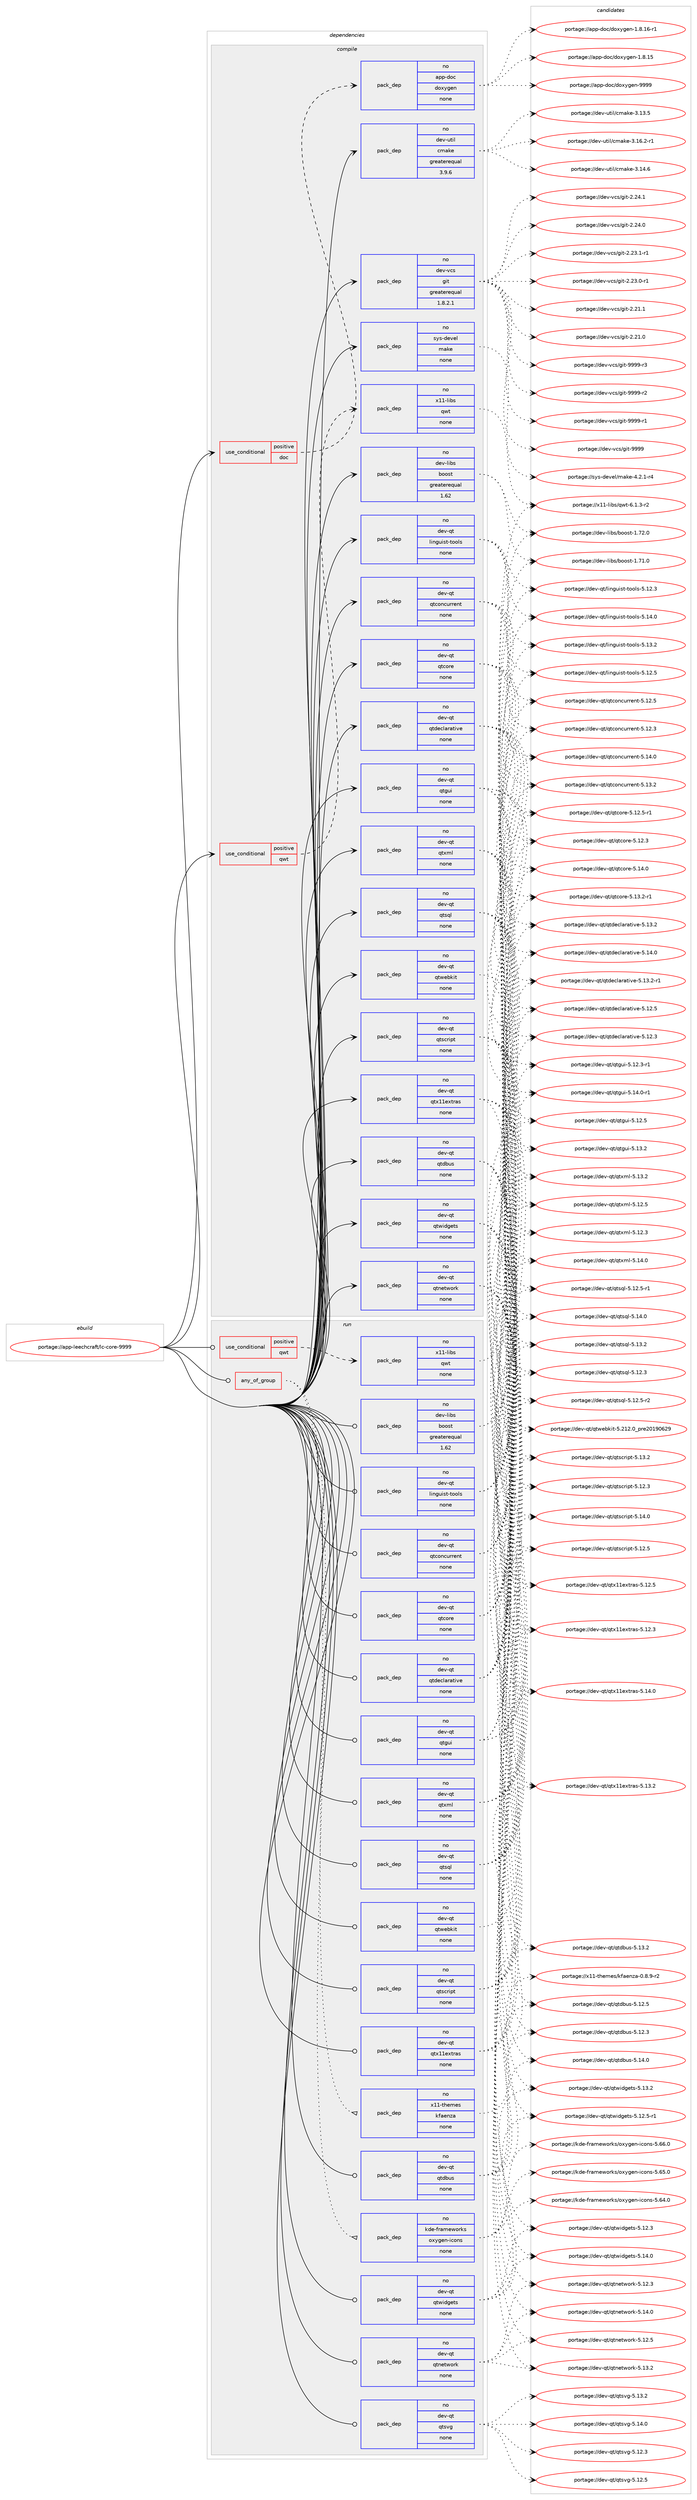 digraph prolog {

# *************
# Graph options
# *************

newrank=true;
concentrate=true;
compound=true;
graph [rankdir=LR,fontname=Helvetica,fontsize=10,ranksep=1.5];#, ranksep=2.5, nodesep=0.2];
edge  [arrowhead=vee];
node  [fontname=Helvetica,fontsize=10];

# **********
# The ebuild
# **********

subgraph cluster_leftcol {
color=gray;
label=<<i>ebuild</i>>;
id [label="portage://app-leechcraft/lc-core-9999", color=red, width=4, href="../app-leechcraft/lc-core-9999.svg"];
}

# ****************
# The dependencies
# ****************

subgraph cluster_midcol {
color=gray;
label=<<i>dependencies</i>>;
subgraph cluster_compile {
fillcolor="#eeeeee";
style=filled;
label=<<i>compile</i>>;
subgraph cond144328 {
dependency615889 [label=<<TABLE BORDER="0" CELLBORDER="1" CELLSPACING="0" CELLPADDING="4"><TR><TD ROWSPAN="3" CELLPADDING="10">use_conditional</TD></TR><TR><TD>positive</TD></TR><TR><TD>doc</TD></TR></TABLE>>, shape=none, color=red];
subgraph pack463329 {
dependency615890 [label=<<TABLE BORDER="0" CELLBORDER="1" CELLSPACING="0" CELLPADDING="4" WIDTH="220"><TR><TD ROWSPAN="6" CELLPADDING="30">pack_dep</TD></TR><TR><TD WIDTH="110">no</TD></TR><TR><TD>app-doc</TD></TR><TR><TD>doxygen</TD></TR><TR><TD>none</TD></TR><TR><TD></TD></TR></TABLE>>, shape=none, color=blue];
}
dependency615889:e -> dependency615890:w [weight=20,style="dashed",arrowhead="vee"];
}
id:e -> dependency615889:w [weight=20,style="solid",arrowhead="vee"];
subgraph cond144329 {
dependency615891 [label=<<TABLE BORDER="0" CELLBORDER="1" CELLSPACING="0" CELLPADDING="4"><TR><TD ROWSPAN="3" CELLPADDING="10">use_conditional</TD></TR><TR><TD>positive</TD></TR><TR><TD>qwt</TD></TR></TABLE>>, shape=none, color=red];
subgraph pack463330 {
dependency615892 [label=<<TABLE BORDER="0" CELLBORDER="1" CELLSPACING="0" CELLPADDING="4" WIDTH="220"><TR><TD ROWSPAN="6" CELLPADDING="30">pack_dep</TD></TR><TR><TD WIDTH="110">no</TD></TR><TR><TD>x11-libs</TD></TR><TR><TD>qwt</TD></TR><TR><TD>none</TD></TR><TR><TD></TD></TR></TABLE>>, shape=none, color=blue];
}
dependency615891:e -> dependency615892:w [weight=20,style="dashed",arrowhead="vee"];
}
id:e -> dependency615891:w [weight=20,style="solid",arrowhead="vee"];
subgraph pack463331 {
dependency615893 [label=<<TABLE BORDER="0" CELLBORDER="1" CELLSPACING="0" CELLPADDING="4" WIDTH="220"><TR><TD ROWSPAN="6" CELLPADDING="30">pack_dep</TD></TR><TR><TD WIDTH="110">no</TD></TR><TR><TD>dev-libs</TD></TR><TR><TD>boost</TD></TR><TR><TD>greaterequal</TD></TR><TR><TD>1.62</TD></TR></TABLE>>, shape=none, color=blue];
}
id:e -> dependency615893:w [weight=20,style="solid",arrowhead="vee"];
subgraph pack463332 {
dependency615894 [label=<<TABLE BORDER="0" CELLBORDER="1" CELLSPACING="0" CELLPADDING="4" WIDTH="220"><TR><TD ROWSPAN="6" CELLPADDING="30">pack_dep</TD></TR><TR><TD WIDTH="110">no</TD></TR><TR><TD>dev-qt</TD></TR><TR><TD>linguist-tools</TD></TR><TR><TD>none</TD></TR><TR><TD></TD></TR></TABLE>>, shape=none, color=blue];
}
id:e -> dependency615894:w [weight=20,style="solid",arrowhead="vee"];
subgraph pack463333 {
dependency615895 [label=<<TABLE BORDER="0" CELLBORDER="1" CELLSPACING="0" CELLPADDING="4" WIDTH="220"><TR><TD ROWSPAN="6" CELLPADDING="30">pack_dep</TD></TR><TR><TD WIDTH="110">no</TD></TR><TR><TD>dev-qt</TD></TR><TR><TD>qtconcurrent</TD></TR><TR><TD>none</TD></TR><TR><TD></TD></TR></TABLE>>, shape=none, color=blue];
}
id:e -> dependency615895:w [weight=20,style="solid",arrowhead="vee"];
subgraph pack463334 {
dependency615896 [label=<<TABLE BORDER="0" CELLBORDER="1" CELLSPACING="0" CELLPADDING="4" WIDTH="220"><TR><TD ROWSPAN="6" CELLPADDING="30">pack_dep</TD></TR><TR><TD WIDTH="110">no</TD></TR><TR><TD>dev-qt</TD></TR><TR><TD>qtcore</TD></TR><TR><TD>none</TD></TR><TR><TD></TD></TR></TABLE>>, shape=none, color=blue];
}
id:e -> dependency615896:w [weight=20,style="solid",arrowhead="vee"];
subgraph pack463335 {
dependency615897 [label=<<TABLE BORDER="0" CELLBORDER="1" CELLSPACING="0" CELLPADDING="4" WIDTH="220"><TR><TD ROWSPAN="6" CELLPADDING="30">pack_dep</TD></TR><TR><TD WIDTH="110">no</TD></TR><TR><TD>dev-qt</TD></TR><TR><TD>qtdbus</TD></TR><TR><TD>none</TD></TR><TR><TD></TD></TR></TABLE>>, shape=none, color=blue];
}
id:e -> dependency615897:w [weight=20,style="solid",arrowhead="vee"];
subgraph pack463336 {
dependency615898 [label=<<TABLE BORDER="0" CELLBORDER="1" CELLSPACING="0" CELLPADDING="4" WIDTH="220"><TR><TD ROWSPAN="6" CELLPADDING="30">pack_dep</TD></TR><TR><TD WIDTH="110">no</TD></TR><TR><TD>dev-qt</TD></TR><TR><TD>qtdeclarative</TD></TR><TR><TD>none</TD></TR><TR><TD></TD></TR></TABLE>>, shape=none, color=blue];
}
id:e -> dependency615898:w [weight=20,style="solid",arrowhead="vee"];
subgraph pack463337 {
dependency615899 [label=<<TABLE BORDER="0" CELLBORDER="1" CELLSPACING="0" CELLPADDING="4" WIDTH="220"><TR><TD ROWSPAN="6" CELLPADDING="30">pack_dep</TD></TR><TR><TD WIDTH="110">no</TD></TR><TR><TD>dev-qt</TD></TR><TR><TD>qtgui</TD></TR><TR><TD>none</TD></TR><TR><TD></TD></TR></TABLE>>, shape=none, color=blue];
}
id:e -> dependency615899:w [weight=20,style="solid",arrowhead="vee"];
subgraph pack463338 {
dependency615900 [label=<<TABLE BORDER="0" CELLBORDER="1" CELLSPACING="0" CELLPADDING="4" WIDTH="220"><TR><TD ROWSPAN="6" CELLPADDING="30">pack_dep</TD></TR><TR><TD WIDTH="110">no</TD></TR><TR><TD>dev-qt</TD></TR><TR><TD>qtnetwork</TD></TR><TR><TD>none</TD></TR><TR><TD></TD></TR></TABLE>>, shape=none, color=blue];
}
id:e -> dependency615900:w [weight=20,style="solid",arrowhead="vee"];
subgraph pack463339 {
dependency615901 [label=<<TABLE BORDER="0" CELLBORDER="1" CELLSPACING="0" CELLPADDING="4" WIDTH="220"><TR><TD ROWSPAN="6" CELLPADDING="30">pack_dep</TD></TR><TR><TD WIDTH="110">no</TD></TR><TR><TD>dev-qt</TD></TR><TR><TD>qtscript</TD></TR><TR><TD>none</TD></TR><TR><TD></TD></TR></TABLE>>, shape=none, color=blue];
}
id:e -> dependency615901:w [weight=20,style="solid",arrowhead="vee"];
subgraph pack463340 {
dependency615902 [label=<<TABLE BORDER="0" CELLBORDER="1" CELLSPACING="0" CELLPADDING="4" WIDTH="220"><TR><TD ROWSPAN="6" CELLPADDING="30">pack_dep</TD></TR><TR><TD WIDTH="110">no</TD></TR><TR><TD>dev-qt</TD></TR><TR><TD>qtsql</TD></TR><TR><TD>none</TD></TR><TR><TD></TD></TR></TABLE>>, shape=none, color=blue];
}
id:e -> dependency615902:w [weight=20,style="solid",arrowhead="vee"];
subgraph pack463341 {
dependency615903 [label=<<TABLE BORDER="0" CELLBORDER="1" CELLSPACING="0" CELLPADDING="4" WIDTH="220"><TR><TD ROWSPAN="6" CELLPADDING="30">pack_dep</TD></TR><TR><TD WIDTH="110">no</TD></TR><TR><TD>dev-qt</TD></TR><TR><TD>qtwebkit</TD></TR><TR><TD>none</TD></TR><TR><TD></TD></TR></TABLE>>, shape=none, color=blue];
}
id:e -> dependency615903:w [weight=20,style="solid",arrowhead="vee"];
subgraph pack463342 {
dependency615904 [label=<<TABLE BORDER="0" CELLBORDER="1" CELLSPACING="0" CELLPADDING="4" WIDTH="220"><TR><TD ROWSPAN="6" CELLPADDING="30">pack_dep</TD></TR><TR><TD WIDTH="110">no</TD></TR><TR><TD>dev-qt</TD></TR><TR><TD>qtwidgets</TD></TR><TR><TD>none</TD></TR><TR><TD></TD></TR></TABLE>>, shape=none, color=blue];
}
id:e -> dependency615904:w [weight=20,style="solid",arrowhead="vee"];
subgraph pack463343 {
dependency615905 [label=<<TABLE BORDER="0" CELLBORDER="1" CELLSPACING="0" CELLPADDING="4" WIDTH="220"><TR><TD ROWSPAN="6" CELLPADDING="30">pack_dep</TD></TR><TR><TD WIDTH="110">no</TD></TR><TR><TD>dev-qt</TD></TR><TR><TD>qtx11extras</TD></TR><TR><TD>none</TD></TR><TR><TD></TD></TR></TABLE>>, shape=none, color=blue];
}
id:e -> dependency615905:w [weight=20,style="solid",arrowhead="vee"];
subgraph pack463344 {
dependency615906 [label=<<TABLE BORDER="0" CELLBORDER="1" CELLSPACING="0" CELLPADDING="4" WIDTH="220"><TR><TD ROWSPAN="6" CELLPADDING="30">pack_dep</TD></TR><TR><TD WIDTH="110">no</TD></TR><TR><TD>dev-qt</TD></TR><TR><TD>qtxml</TD></TR><TR><TD>none</TD></TR><TR><TD></TD></TR></TABLE>>, shape=none, color=blue];
}
id:e -> dependency615906:w [weight=20,style="solid",arrowhead="vee"];
subgraph pack463345 {
dependency615907 [label=<<TABLE BORDER="0" CELLBORDER="1" CELLSPACING="0" CELLPADDING="4" WIDTH="220"><TR><TD ROWSPAN="6" CELLPADDING="30">pack_dep</TD></TR><TR><TD WIDTH="110">no</TD></TR><TR><TD>dev-util</TD></TR><TR><TD>cmake</TD></TR><TR><TD>greaterequal</TD></TR><TR><TD>3.9.6</TD></TR></TABLE>>, shape=none, color=blue];
}
id:e -> dependency615907:w [weight=20,style="solid",arrowhead="vee"];
subgraph pack463346 {
dependency615908 [label=<<TABLE BORDER="0" CELLBORDER="1" CELLSPACING="0" CELLPADDING="4" WIDTH="220"><TR><TD ROWSPAN="6" CELLPADDING="30">pack_dep</TD></TR><TR><TD WIDTH="110">no</TD></TR><TR><TD>dev-vcs</TD></TR><TR><TD>git</TD></TR><TR><TD>greaterequal</TD></TR><TR><TD>1.8.2.1</TD></TR></TABLE>>, shape=none, color=blue];
}
id:e -> dependency615908:w [weight=20,style="solid",arrowhead="vee"];
subgraph pack463347 {
dependency615909 [label=<<TABLE BORDER="0" CELLBORDER="1" CELLSPACING="0" CELLPADDING="4" WIDTH="220"><TR><TD ROWSPAN="6" CELLPADDING="30">pack_dep</TD></TR><TR><TD WIDTH="110">no</TD></TR><TR><TD>sys-devel</TD></TR><TR><TD>make</TD></TR><TR><TD>none</TD></TR><TR><TD></TD></TR></TABLE>>, shape=none, color=blue];
}
id:e -> dependency615909:w [weight=20,style="solid",arrowhead="vee"];
}
subgraph cluster_compileandrun {
fillcolor="#eeeeee";
style=filled;
label=<<i>compile and run</i>>;
}
subgraph cluster_run {
fillcolor="#eeeeee";
style=filled;
label=<<i>run</i>>;
subgraph any7952 {
dependency615910 [label=<<TABLE BORDER="0" CELLBORDER="1" CELLSPACING="0" CELLPADDING="4"><TR><TD CELLPADDING="10">any_of_group</TD></TR></TABLE>>, shape=none, color=red];subgraph pack463348 {
dependency615911 [label=<<TABLE BORDER="0" CELLBORDER="1" CELLSPACING="0" CELLPADDING="4" WIDTH="220"><TR><TD ROWSPAN="6" CELLPADDING="30">pack_dep</TD></TR><TR><TD WIDTH="110">no</TD></TR><TR><TD>kde-frameworks</TD></TR><TR><TD>oxygen-icons</TD></TR><TR><TD>none</TD></TR><TR><TD></TD></TR></TABLE>>, shape=none, color=blue];
}
dependency615910:e -> dependency615911:w [weight=20,style="dotted",arrowhead="oinv"];
subgraph pack463349 {
dependency615912 [label=<<TABLE BORDER="0" CELLBORDER="1" CELLSPACING="0" CELLPADDING="4" WIDTH="220"><TR><TD ROWSPAN="6" CELLPADDING="30">pack_dep</TD></TR><TR><TD WIDTH="110">no</TD></TR><TR><TD>x11-themes</TD></TR><TR><TD>kfaenza</TD></TR><TR><TD>none</TD></TR><TR><TD></TD></TR></TABLE>>, shape=none, color=blue];
}
dependency615910:e -> dependency615912:w [weight=20,style="dotted",arrowhead="oinv"];
}
id:e -> dependency615910:w [weight=20,style="solid",arrowhead="odot"];
subgraph cond144330 {
dependency615913 [label=<<TABLE BORDER="0" CELLBORDER="1" CELLSPACING="0" CELLPADDING="4"><TR><TD ROWSPAN="3" CELLPADDING="10">use_conditional</TD></TR><TR><TD>positive</TD></TR><TR><TD>qwt</TD></TR></TABLE>>, shape=none, color=red];
subgraph pack463350 {
dependency615914 [label=<<TABLE BORDER="0" CELLBORDER="1" CELLSPACING="0" CELLPADDING="4" WIDTH="220"><TR><TD ROWSPAN="6" CELLPADDING="30">pack_dep</TD></TR><TR><TD WIDTH="110">no</TD></TR><TR><TD>x11-libs</TD></TR><TR><TD>qwt</TD></TR><TR><TD>none</TD></TR><TR><TD></TD></TR></TABLE>>, shape=none, color=blue];
}
dependency615913:e -> dependency615914:w [weight=20,style="dashed",arrowhead="vee"];
}
id:e -> dependency615913:w [weight=20,style="solid",arrowhead="odot"];
subgraph pack463351 {
dependency615915 [label=<<TABLE BORDER="0" CELLBORDER="1" CELLSPACING="0" CELLPADDING="4" WIDTH="220"><TR><TD ROWSPAN="6" CELLPADDING="30">pack_dep</TD></TR><TR><TD WIDTH="110">no</TD></TR><TR><TD>dev-libs</TD></TR><TR><TD>boost</TD></TR><TR><TD>greaterequal</TD></TR><TR><TD>1.62</TD></TR></TABLE>>, shape=none, color=blue];
}
id:e -> dependency615915:w [weight=20,style="solid",arrowhead="odot"];
subgraph pack463352 {
dependency615916 [label=<<TABLE BORDER="0" CELLBORDER="1" CELLSPACING="0" CELLPADDING="4" WIDTH="220"><TR><TD ROWSPAN="6" CELLPADDING="30">pack_dep</TD></TR><TR><TD WIDTH="110">no</TD></TR><TR><TD>dev-qt</TD></TR><TR><TD>linguist-tools</TD></TR><TR><TD>none</TD></TR><TR><TD></TD></TR></TABLE>>, shape=none, color=blue];
}
id:e -> dependency615916:w [weight=20,style="solid",arrowhead="odot"];
subgraph pack463353 {
dependency615917 [label=<<TABLE BORDER="0" CELLBORDER="1" CELLSPACING="0" CELLPADDING="4" WIDTH="220"><TR><TD ROWSPAN="6" CELLPADDING="30">pack_dep</TD></TR><TR><TD WIDTH="110">no</TD></TR><TR><TD>dev-qt</TD></TR><TR><TD>qtconcurrent</TD></TR><TR><TD>none</TD></TR><TR><TD></TD></TR></TABLE>>, shape=none, color=blue];
}
id:e -> dependency615917:w [weight=20,style="solid",arrowhead="odot"];
subgraph pack463354 {
dependency615918 [label=<<TABLE BORDER="0" CELLBORDER="1" CELLSPACING="0" CELLPADDING="4" WIDTH="220"><TR><TD ROWSPAN="6" CELLPADDING="30">pack_dep</TD></TR><TR><TD WIDTH="110">no</TD></TR><TR><TD>dev-qt</TD></TR><TR><TD>qtcore</TD></TR><TR><TD>none</TD></TR><TR><TD></TD></TR></TABLE>>, shape=none, color=blue];
}
id:e -> dependency615918:w [weight=20,style="solid",arrowhead="odot"];
subgraph pack463355 {
dependency615919 [label=<<TABLE BORDER="0" CELLBORDER="1" CELLSPACING="0" CELLPADDING="4" WIDTH="220"><TR><TD ROWSPAN="6" CELLPADDING="30">pack_dep</TD></TR><TR><TD WIDTH="110">no</TD></TR><TR><TD>dev-qt</TD></TR><TR><TD>qtdbus</TD></TR><TR><TD>none</TD></TR><TR><TD></TD></TR></TABLE>>, shape=none, color=blue];
}
id:e -> dependency615919:w [weight=20,style="solid",arrowhead="odot"];
subgraph pack463356 {
dependency615920 [label=<<TABLE BORDER="0" CELLBORDER="1" CELLSPACING="0" CELLPADDING="4" WIDTH="220"><TR><TD ROWSPAN="6" CELLPADDING="30">pack_dep</TD></TR><TR><TD WIDTH="110">no</TD></TR><TR><TD>dev-qt</TD></TR><TR><TD>qtdeclarative</TD></TR><TR><TD>none</TD></TR><TR><TD></TD></TR></TABLE>>, shape=none, color=blue];
}
id:e -> dependency615920:w [weight=20,style="solid",arrowhead="odot"];
subgraph pack463357 {
dependency615921 [label=<<TABLE BORDER="0" CELLBORDER="1" CELLSPACING="0" CELLPADDING="4" WIDTH="220"><TR><TD ROWSPAN="6" CELLPADDING="30">pack_dep</TD></TR><TR><TD WIDTH="110">no</TD></TR><TR><TD>dev-qt</TD></TR><TR><TD>qtgui</TD></TR><TR><TD>none</TD></TR><TR><TD></TD></TR></TABLE>>, shape=none, color=blue];
}
id:e -> dependency615921:w [weight=20,style="solid",arrowhead="odot"];
subgraph pack463358 {
dependency615922 [label=<<TABLE BORDER="0" CELLBORDER="1" CELLSPACING="0" CELLPADDING="4" WIDTH="220"><TR><TD ROWSPAN="6" CELLPADDING="30">pack_dep</TD></TR><TR><TD WIDTH="110">no</TD></TR><TR><TD>dev-qt</TD></TR><TR><TD>qtnetwork</TD></TR><TR><TD>none</TD></TR><TR><TD></TD></TR></TABLE>>, shape=none, color=blue];
}
id:e -> dependency615922:w [weight=20,style="solid",arrowhead="odot"];
subgraph pack463359 {
dependency615923 [label=<<TABLE BORDER="0" CELLBORDER="1" CELLSPACING="0" CELLPADDING="4" WIDTH="220"><TR><TD ROWSPAN="6" CELLPADDING="30">pack_dep</TD></TR><TR><TD WIDTH="110">no</TD></TR><TR><TD>dev-qt</TD></TR><TR><TD>qtscript</TD></TR><TR><TD>none</TD></TR><TR><TD></TD></TR></TABLE>>, shape=none, color=blue];
}
id:e -> dependency615923:w [weight=20,style="solid",arrowhead="odot"];
subgraph pack463360 {
dependency615924 [label=<<TABLE BORDER="0" CELLBORDER="1" CELLSPACING="0" CELLPADDING="4" WIDTH="220"><TR><TD ROWSPAN="6" CELLPADDING="30">pack_dep</TD></TR><TR><TD WIDTH="110">no</TD></TR><TR><TD>dev-qt</TD></TR><TR><TD>qtsql</TD></TR><TR><TD>none</TD></TR><TR><TD></TD></TR></TABLE>>, shape=none, color=blue];
}
id:e -> dependency615924:w [weight=20,style="solid",arrowhead="odot"];
subgraph pack463361 {
dependency615925 [label=<<TABLE BORDER="0" CELLBORDER="1" CELLSPACING="0" CELLPADDING="4" WIDTH="220"><TR><TD ROWSPAN="6" CELLPADDING="30">pack_dep</TD></TR><TR><TD WIDTH="110">no</TD></TR><TR><TD>dev-qt</TD></TR><TR><TD>qtsvg</TD></TR><TR><TD>none</TD></TR><TR><TD></TD></TR></TABLE>>, shape=none, color=blue];
}
id:e -> dependency615925:w [weight=20,style="solid",arrowhead="odot"];
subgraph pack463362 {
dependency615926 [label=<<TABLE BORDER="0" CELLBORDER="1" CELLSPACING="0" CELLPADDING="4" WIDTH="220"><TR><TD ROWSPAN="6" CELLPADDING="30">pack_dep</TD></TR><TR><TD WIDTH="110">no</TD></TR><TR><TD>dev-qt</TD></TR><TR><TD>qtwebkit</TD></TR><TR><TD>none</TD></TR><TR><TD></TD></TR></TABLE>>, shape=none, color=blue];
}
id:e -> dependency615926:w [weight=20,style="solid",arrowhead="odot"];
subgraph pack463363 {
dependency615927 [label=<<TABLE BORDER="0" CELLBORDER="1" CELLSPACING="0" CELLPADDING="4" WIDTH="220"><TR><TD ROWSPAN="6" CELLPADDING="30">pack_dep</TD></TR><TR><TD WIDTH="110">no</TD></TR><TR><TD>dev-qt</TD></TR><TR><TD>qtwidgets</TD></TR><TR><TD>none</TD></TR><TR><TD></TD></TR></TABLE>>, shape=none, color=blue];
}
id:e -> dependency615927:w [weight=20,style="solid",arrowhead="odot"];
subgraph pack463364 {
dependency615928 [label=<<TABLE BORDER="0" CELLBORDER="1" CELLSPACING="0" CELLPADDING="4" WIDTH="220"><TR><TD ROWSPAN="6" CELLPADDING="30">pack_dep</TD></TR><TR><TD WIDTH="110">no</TD></TR><TR><TD>dev-qt</TD></TR><TR><TD>qtx11extras</TD></TR><TR><TD>none</TD></TR><TR><TD></TD></TR></TABLE>>, shape=none, color=blue];
}
id:e -> dependency615928:w [weight=20,style="solid",arrowhead="odot"];
subgraph pack463365 {
dependency615929 [label=<<TABLE BORDER="0" CELLBORDER="1" CELLSPACING="0" CELLPADDING="4" WIDTH="220"><TR><TD ROWSPAN="6" CELLPADDING="30">pack_dep</TD></TR><TR><TD WIDTH="110">no</TD></TR><TR><TD>dev-qt</TD></TR><TR><TD>qtxml</TD></TR><TR><TD>none</TD></TR><TR><TD></TD></TR></TABLE>>, shape=none, color=blue];
}
id:e -> dependency615929:w [weight=20,style="solid",arrowhead="odot"];
}
}

# **************
# The candidates
# **************

subgraph cluster_choices {
rank=same;
color=gray;
label=<<i>candidates</i>>;

subgraph choice463329 {
color=black;
nodesep=1;
choice971121124510011199471001111201211031011104557575757 [label="portage://app-doc/doxygen-9999", color=red, width=4,href="../app-doc/doxygen-9999.svg"];
choice97112112451001119947100111120121103101110454946564649544511449 [label="portage://app-doc/doxygen-1.8.16-r1", color=red, width=4,href="../app-doc/doxygen-1.8.16-r1.svg"];
choice9711211245100111994710011112012110310111045494656464953 [label="portage://app-doc/doxygen-1.8.15", color=red, width=4,href="../app-doc/doxygen-1.8.15.svg"];
dependency615890:e -> choice971121124510011199471001111201211031011104557575757:w [style=dotted,weight="100"];
dependency615890:e -> choice97112112451001119947100111120121103101110454946564649544511449:w [style=dotted,weight="100"];
dependency615890:e -> choice9711211245100111994710011112012110310111045494656464953:w [style=dotted,weight="100"];
}
subgraph choice463330 {
color=black;
nodesep=1;
choice12049494510810598115471131191164554464946514511450 [label="portage://x11-libs/qwt-6.1.3-r2", color=red, width=4,href="../x11-libs/qwt-6.1.3-r2.svg"];
dependency615892:e -> choice12049494510810598115471131191164554464946514511450:w [style=dotted,weight="100"];
}
subgraph choice463331 {
color=black;
nodesep=1;
choice1001011184510810598115479811111111511645494655504648 [label="portage://dev-libs/boost-1.72.0", color=red, width=4,href="../dev-libs/boost-1.72.0.svg"];
choice1001011184510810598115479811111111511645494655494648 [label="portage://dev-libs/boost-1.71.0", color=red, width=4,href="../dev-libs/boost-1.71.0.svg"];
dependency615893:e -> choice1001011184510810598115479811111111511645494655504648:w [style=dotted,weight="100"];
dependency615893:e -> choice1001011184510810598115479811111111511645494655494648:w [style=dotted,weight="100"];
}
subgraph choice463332 {
color=black;
nodesep=1;
choice10010111845113116471081051101031171051151164511611111110811545534649524648 [label="portage://dev-qt/linguist-tools-5.14.0", color=red, width=4,href="../dev-qt/linguist-tools-5.14.0.svg"];
choice10010111845113116471081051101031171051151164511611111110811545534649514650 [label="portage://dev-qt/linguist-tools-5.13.2", color=red, width=4,href="../dev-qt/linguist-tools-5.13.2.svg"];
choice10010111845113116471081051101031171051151164511611111110811545534649504653 [label="portage://dev-qt/linguist-tools-5.12.5", color=red, width=4,href="../dev-qt/linguist-tools-5.12.5.svg"];
choice10010111845113116471081051101031171051151164511611111110811545534649504651 [label="portage://dev-qt/linguist-tools-5.12.3", color=red, width=4,href="../dev-qt/linguist-tools-5.12.3.svg"];
dependency615894:e -> choice10010111845113116471081051101031171051151164511611111110811545534649524648:w [style=dotted,weight="100"];
dependency615894:e -> choice10010111845113116471081051101031171051151164511611111110811545534649514650:w [style=dotted,weight="100"];
dependency615894:e -> choice10010111845113116471081051101031171051151164511611111110811545534649504653:w [style=dotted,weight="100"];
dependency615894:e -> choice10010111845113116471081051101031171051151164511611111110811545534649504651:w [style=dotted,weight="100"];
}
subgraph choice463333 {
color=black;
nodesep=1;
choice1001011184511311647113116991111109911711411410111011645534649524648 [label="portage://dev-qt/qtconcurrent-5.14.0", color=red, width=4,href="../dev-qt/qtconcurrent-5.14.0.svg"];
choice1001011184511311647113116991111109911711411410111011645534649514650 [label="portage://dev-qt/qtconcurrent-5.13.2", color=red, width=4,href="../dev-qt/qtconcurrent-5.13.2.svg"];
choice1001011184511311647113116991111109911711411410111011645534649504653 [label="portage://dev-qt/qtconcurrent-5.12.5", color=red, width=4,href="../dev-qt/qtconcurrent-5.12.5.svg"];
choice1001011184511311647113116991111109911711411410111011645534649504651 [label="portage://dev-qt/qtconcurrent-5.12.3", color=red, width=4,href="../dev-qt/qtconcurrent-5.12.3.svg"];
dependency615895:e -> choice1001011184511311647113116991111109911711411410111011645534649524648:w [style=dotted,weight="100"];
dependency615895:e -> choice1001011184511311647113116991111109911711411410111011645534649514650:w [style=dotted,weight="100"];
dependency615895:e -> choice1001011184511311647113116991111109911711411410111011645534649504653:w [style=dotted,weight="100"];
dependency615895:e -> choice1001011184511311647113116991111109911711411410111011645534649504651:w [style=dotted,weight="100"];
}
subgraph choice463334 {
color=black;
nodesep=1;
choice10010111845113116471131169911111410145534649524648 [label="portage://dev-qt/qtcore-5.14.0", color=red, width=4,href="../dev-qt/qtcore-5.14.0.svg"];
choice100101118451131164711311699111114101455346495146504511449 [label="portage://dev-qt/qtcore-5.13.2-r1", color=red, width=4,href="../dev-qt/qtcore-5.13.2-r1.svg"];
choice100101118451131164711311699111114101455346495046534511449 [label="portage://dev-qt/qtcore-5.12.5-r1", color=red, width=4,href="../dev-qt/qtcore-5.12.5-r1.svg"];
choice10010111845113116471131169911111410145534649504651 [label="portage://dev-qt/qtcore-5.12.3", color=red, width=4,href="../dev-qt/qtcore-5.12.3.svg"];
dependency615896:e -> choice10010111845113116471131169911111410145534649524648:w [style=dotted,weight="100"];
dependency615896:e -> choice100101118451131164711311699111114101455346495146504511449:w [style=dotted,weight="100"];
dependency615896:e -> choice100101118451131164711311699111114101455346495046534511449:w [style=dotted,weight="100"];
dependency615896:e -> choice10010111845113116471131169911111410145534649504651:w [style=dotted,weight="100"];
}
subgraph choice463335 {
color=black;
nodesep=1;
choice10010111845113116471131161009811711545534649524648 [label="portage://dev-qt/qtdbus-5.14.0", color=red, width=4,href="../dev-qt/qtdbus-5.14.0.svg"];
choice10010111845113116471131161009811711545534649514650 [label="portage://dev-qt/qtdbus-5.13.2", color=red, width=4,href="../dev-qt/qtdbus-5.13.2.svg"];
choice10010111845113116471131161009811711545534649504653 [label="portage://dev-qt/qtdbus-5.12.5", color=red, width=4,href="../dev-qt/qtdbus-5.12.5.svg"];
choice10010111845113116471131161009811711545534649504651 [label="portage://dev-qt/qtdbus-5.12.3", color=red, width=4,href="../dev-qt/qtdbus-5.12.3.svg"];
dependency615897:e -> choice10010111845113116471131161009811711545534649524648:w [style=dotted,weight="100"];
dependency615897:e -> choice10010111845113116471131161009811711545534649514650:w [style=dotted,weight="100"];
dependency615897:e -> choice10010111845113116471131161009811711545534649504653:w [style=dotted,weight="100"];
dependency615897:e -> choice10010111845113116471131161009811711545534649504651:w [style=dotted,weight="100"];
}
subgraph choice463336 {
color=black;
nodesep=1;
choice100101118451131164711311610010199108971149711610511810145534649524648 [label="portage://dev-qt/qtdeclarative-5.14.0", color=red, width=4,href="../dev-qt/qtdeclarative-5.14.0.svg"];
choice1001011184511311647113116100101991089711497116105118101455346495146504511449 [label="portage://dev-qt/qtdeclarative-5.13.2-r1", color=red, width=4,href="../dev-qt/qtdeclarative-5.13.2-r1.svg"];
choice100101118451131164711311610010199108971149711610511810145534649514650 [label="portage://dev-qt/qtdeclarative-5.13.2", color=red, width=4,href="../dev-qt/qtdeclarative-5.13.2.svg"];
choice100101118451131164711311610010199108971149711610511810145534649504653 [label="portage://dev-qt/qtdeclarative-5.12.5", color=red, width=4,href="../dev-qt/qtdeclarative-5.12.5.svg"];
choice100101118451131164711311610010199108971149711610511810145534649504651 [label="portage://dev-qt/qtdeclarative-5.12.3", color=red, width=4,href="../dev-qt/qtdeclarative-5.12.3.svg"];
dependency615898:e -> choice100101118451131164711311610010199108971149711610511810145534649524648:w [style=dotted,weight="100"];
dependency615898:e -> choice1001011184511311647113116100101991089711497116105118101455346495146504511449:w [style=dotted,weight="100"];
dependency615898:e -> choice100101118451131164711311610010199108971149711610511810145534649514650:w [style=dotted,weight="100"];
dependency615898:e -> choice100101118451131164711311610010199108971149711610511810145534649504653:w [style=dotted,weight="100"];
dependency615898:e -> choice100101118451131164711311610010199108971149711610511810145534649504651:w [style=dotted,weight="100"];
}
subgraph choice463337 {
color=black;
nodesep=1;
choice1001011184511311647113116103117105455346495246484511449 [label="portage://dev-qt/qtgui-5.14.0-r1", color=red, width=4,href="../dev-qt/qtgui-5.14.0-r1.svg"];
choice100101118451131164711311610311710545534649514650 [label="portage://dev-qt/qtgui-5.13.2", color=red, width=4,href="../dev-qt/qtgui-5.13.2.svg"];
choice100101118451131164711311610311710545534649504653 [label="portage://dev-qt/qtgui-5.12.5", color=red, width=4,href="../dev-qt/qtgui-5.12.5.svg"];
choice1001011184511311647113116103117105455346495046514511449 [label="portage://dev-qt/qtgui-5.12.3-r1", color=red, width=4,href="../dev-qt/qtgui-5.12.3-r1.svg"];
dependency615899:e -> choice1001011184511311647113116103117105455346495246484511449:w [style=dotted,weight="100"];
dependency615899:e -> choice100101118451131164711311610311710545534649514650:w [style=dotted,weight="100"];
dependency615899:e -> choice100101118451131164711311610311710545534649504653:w [style=dotted,weight="100"];
dependency615899:e -> choice1001011184511311647113116103117105455346495046514511449:w [style=dotted,weight="100"];
}
subgraph choice463338 {
color=black;
nodesep=1;
choice100101118451131164711311611010111611911111410745534649524648 [label="portage://dev-qt/qtnetwork-5.14.0", color=red, width=4,href="../dev-qt/qtnetwork-5.14.0.svg"];
choice100101118451131164711311611010111611911111410745534649514650 [label="portage://dev-qt/qtnetwork-5.13.2", color=red, width=4,href="../dev-qt/qtnetwork-5.13.2.svg"];
choice100101118451131164711311611010111611911111410745534649504653 [label="portage://dev-qt/qtnetwork-5.12.5", color=red, width=4,href="../dev-qt/qtnetwork-5.12.5.svg"];
choice100101118451131164711311611010111611911111410745534649504651 [label="portage://dev-qt/qtnetwork-5.12.3", color=red, width=4,href="../dev-qt/qtnetwork-5.12.3.svg"];
dependency615900:e -> choice100101118451131164711311611010111611911111410745534649524648:w [style=dotted,weight="100"];
dependency615900:e -> choice100101118451131164711311611010111611911111410745534649514650:w [style=dotted,weight="100"];
dependency615900:e -> choice100101118451131164711311611010111611911111410745534649504653:w [style=dotted,weight="100"];
dependency615900:e -> choice100101118451131164711311611010111611911111410745534649504651:w [style=dotted,weight="100"];
}
subgraph choice463339 {
color=black;
nodesep=1;
choice10010111845113116471131161159911410511211645534649524648 [label="portage://dev-qt/qtscript-5.14.0", color=red, width=4,href="../dev-qt/qtscript-5.14.0.svg"];
choice10010111845113116471131161159911410511211645534649514650 [label="portage://dev-qt/qtscript-5.13.2", color=red, width=4,href="../dev-qt/qtscript-5.13.2.svg"];
choice10010111845113116471131161159911410511211645534649504653 [label="portage://dev-qt/qtscript-5.12.5", color=red, width=4,href="../dev-qt/qtscript-5.12.5.svg"];
choice10010111845113116471131161159911410511211645534649504651 [label="portage://dev-qt/qtscript-5.12.3", color=red, width=4,href="../dev-qt/qtscript-5.12.3.svg"];
dependency615901:e -> choice10010111845113116471131161159911410511211645534649524648:w [style=dotted,weight="100"];
dependency615901:e -> choice10010111845113116471131161159911410511211645534649514650:w [style=dotted,weight="100"];
dependency615901:e -> choice10010111845113116471131161159911410511211645534649504653:w [style=dotted,weight="100"];
dependency615901:e -> choice10010111845113116471131161159911410511211645534649504651:w [style=dotted,weight="100"];
}
subgraph choice463340 {
color=black;
nodesep=1;
choice100101118451131164711311611511310845534649524648 [label="portage://dev-qt/qtsql-5.14.0", color=red, width=4,href="../dev-qt/qtsql-5.14.0.svg"];
choice100101118451131164711311611511310845534649514650 [label="portage://dev-qt/qtsql-5.13.2", color=red, width=4,href="../dev-qt/qtsql-5.13.2.svg"];
choice1001011184511311647113116115113108455346495046534511450 [label="portage://dev-qt/qtsql-5.12.5-r2", color=red, width=4,href="../dev-qt/qtsql-5.12.5-r2.svg"];
choice1001011184511311647113116115113108455346495046534511449 [label="portage://dev-qt/qtsql-5.12.5-r1", color=red, width=4,href="../dev-qt/qtsql-5.12.5-r1.svg"];
choice100101118451131164711311611511310845534649504651 [label="portage://dev-qt/qtsql-5.12.3", color=red, width=4,href="../dev-qt/qtsql-5.12.3.svg"];
dependency615902:e -> choice100101118451131164711311611511310845534649524648:w [style=dotted,weight="100"];
dependency615902:e -> choice100101118451131164711311611511310845534649514650:w [style=dotted,weight="100"];
dependency615902:e -> choice1001011184511311647113116115113108455346495046534511450:w [style=dotted,weight="100"];
dependency615902:e -> choice1001011184511311647113116115113108455346495046534511449:w [style=dotted,weight="100"];
dependency615902:e -> choice100101118451131164711311611511310845534649504651:w [style=dotted,weight="100"];
}
subgraph choice463341 {
color=black;
nodesep=1;
choice1001011184511311647113116119101981071051164553465049504648951121141015048495748545057 [label="portage://dev-qt/qtwebkit-5.212.0_pre20190629", color=red, width=4,href="../dev-qt/qtwebkit-5.212.0_pre20190629.svg"];
dependency615903:e -> choice1001011184511311647113116119101981071051164553465049504648951121141015048495748545057:w [style=dotted,weight="100"];
}
subgraph choice463342 {
color=black;
nodesep=1;
choice100101118451131164711311611910510010310111611545534649524648 [label="portage://dev-qt/qtwidgets-5.14.0", color=red, width=4,href="../dev-qt/qtwidgets-5.14.0.svg"];
choice100101118451131164711311611910510010310111611545534649514650 [label="portage://dev-qt/qtwidgets-5.13.2", color=red, width=4,href="../dev-qt/qtwidgets-5.13.2.svg"];
choice1001011184511311647113116119105100103101116115455346495046534511449 [label="portage://dev-qt/qtwidgets-5.12.5-r1", color=red, width=4,href="../dev-qt/qtwidgets-5.12.5-r1.svg"];
choice100101118451131164711311611910510010310111611545534649504651 [label="portage://dev-qt/qtwidgets-5.12.3", color=red, width=4,href="../dev-qt/qtwidgets-5.12.3.svg"];
dependency615904:e -> choice100101118451131164711311611910510010310111611545534649524648:w [style=dotted,weight="100"];
dependency615904:e -> choice100101118451131164711311611910510010310111611545534649514650:w [style=dotted,weight="100"];
dependency615904:e -> choice1001011184511311647113116119105100103101116115455346495046534511449:w [style=dotted,weight="100"];
dependency615904:e -> choice100101118451131164711311611910510010310111611545534649504651:w [style=dotted,weight="100"];
}
subgraph choice463343 {
color=black;
nodesep=1;
choice100101118451131164711311612049491011201161149711545534649524648 [label="portage://dev-qt/qtx11extras-5.14.0", color=red, width=4,href="../dev-qt/qtx11extras-5.14.0.svg"];
choice100101118451131164711311612049491011201161149711545534649514650 [label="portage://dev-qt/qtx11extras-5.13.2", color=red, width=4,href="../dev-qt/qtx11extras-5.13.2.svg"];
choice100101118451131164711311612049491011201161149711545534649504653 [label="portage://dev-qt/qtx11extras-5.12.5", color=red, width=4,href="../dev-qt/qtx11extras-5.12.5.svg"];
choice100101118451131164711311612049491011201161149711545534649504651 [label="portage://dev-qt/qtx11extras-5.12.3", color=red, width=4,href="../dev-qt/qtx11extras-5.12.3.svg"];
dependency615905:e -> choice100101118451131164711311612049491011201161149711545534649524648:w [style=dotted,weight="100"];
dependency615905:e -> choice100101118451131164711311612049491011201161149711545534649514650:w [style=dotted,weight="100"];
dependency615905:e -> choice100101118451131164711311612049491011201161149711545534649504653:w [style=dotted,weight="100"];
dependency615905:e -> choice100101118451131164711311612049491011201161149711545534649504651:w [style=dotted,weight="100"];
}
subgraph choice463344 {
color=black;
nodesep=1;
choice100101118451131164711311612010910845534649524648 [label="portage://dev-qt/qtxml-5.14.0", color=red, width=4,href="../dev-qt/qtxml-5.14.0.svg"];
choice100101118451131164711311612010910845534649514650 [label="portage://dev-qt/qtxml-5.13.2", color=red, width=4,href="../dev-qt/qtxml-5.13.2.svg"];
choice100101118451131164711311612010910845534649504653 [label="portage://dev-qt/qtxml-5.12.5", color=red, width=4,href="../dev-qt/qtxml-5.12.5.svg"];
choice100101118451131164711311612010910845534649504651 [label="portage://dev-qt/qtxml-5.12.3", color=red, width=4,href="../dev-qt/qtxml-5.12.3.svg"];
dependency615906:e -> choice100101118451131164711311612010910845534649524648:w [style=dotted,weight="100"];
dependency615906:e -> choice100101118451131164711311612010910845534649514650:w [style=dotted,weight="100"];
dependency615906:e -> choice100101118451131164711311612010910845534649504653:w [style=dotted,weight="100"];
dependency615906:e -> choice100101118451131164711311612010910845534649504651:w [style=dotted,weight="100"];
}
subgraph choice463345 {
color=black;
nodesep=1;
choice10010111845117116105108479910997107101455146495446504511449 [label="portage://dev-util/cmake-3.16.2-r1", color=red, width=4,href="../dev-util/cmake-3.16.2-r1.svg"];
choice1001011184511711610510847991099710710145514649524654 [label="portage://dev-util/cmake-3.14.6", color=red, width=4,href="../dev-util/cmake-3.14.6.svg"];
choice1001011184511711610510847991099710710145514649514653 [label="portage://dev-util/cmake-3.13.5", color=red, width=4,href="../dev-util/cmake-3.13.5.svg"];
dependency615907:e -> choice10010111845117116105108479910997107101455146495446504511449:w [style=dotted,weight="100"];
dependency615907:e -> choice1001011184511711610510847991099710710145514649524654:w [style=dotted,weight="100"];
dependency615907:e -> choice1001011184511711610510847991099710710145514649514653:w [style=dotted,weight="100"];
}
subgraph choice463346 {
color=black;
nodesep=1;
choice10010111845118991154710310511645575757574511451 [label="portage://dev-vcs/git-9999-r3", color=red, width=4,href="../dev-vcs/git-9999-r3.svg"];
choice10010111845118991154710310511645575757574511450 [label="portage://dev-vcs/git-9999-r2", color=red, width=4,href="../dev-vcs/git-9999-r2.svg"];
choice10010111845118991154710310511645575757574511449 [label="portage://dev-vcs/git-9999-r1", color=red, width=4,href="../dev-vcs/git-9999-r1.svg"];
choice1001011184511899115471031051164557575757 [label="portage://dev-vcs/git-9999", color=red, width=4,href="../dev-vcs/git-9999.svg"];
choice10010111845118991154710310511645504650524649 [label="portage://dev-vcs/git-2.24.1", color=red, width=4,href="../dev-vcs/git-2.24.1.svg"];
choice10010111845118991154710310511645504650524648 [label="portage://dev-vcs/git-2.24.0", color=red, width=4,href="../dev-vcs/git-2.24.0.svg"];
choice100101118451189911547103105116455046505146494511449 [label="portage://dev-vcs/git-2.23.1-r1", color=red, width=4,href="../dev-vcs/git-2.23.1-r1.svg"];
choice100101118451189911547103105116455046505146484511449 [label="portage://dev-vcs/git-2.23.0-r1", color=red, width=4,href="../dev-vcs/git-2.23.0-r1.svg"];
choice10010111845118991154710310511645504650494649 [label="portage://dev-vcs/git-2.21.1", color=red, width=4,href="../dev-vcs/git-2.21.1.svg"];
choice10010111845118991154710310511645504650494648 [label="portage://dev-vcs/git-2.21.0", color=red, width=4,href="../dev-vcs/git-2.21.0.svg"];
dependency615908:e -> choice10010111845118991154710310511645575757574511451:w [style=dotted,weight="100"];
dependency615908:e -> choice10010111845118991154710310511645575757574511450:w [style=dotted,weight="100"];
dependency615908:e -> choice10010111845118991154710310511645575757574511449:w [style=dotted,weight="100"];
dependency615908:e -> choice1001011184511899115471031051164557575757:w [style=dotted,weight="100"];
dependency615908:e -> choice10010111845118991154710310511645504650524649:w [style=dotted,weight="100"];
dependency615908:e -> choice10010111845118991154710310511645504650524648:w [style=dotted,weight="100"];
dependency615908:e -> choice100101118451189911547103105116455046505146494511449:w [style=dotted,weight="100"];
dependency615908:e -> choice100101118451189911547103105116455046505146484511449:w [style=dotted,weight="100"];
dependency615908:e -> choice10010111845118991154710310511645504650494649:w [style=dotted,weight="100"];
dependency615908:e -> choice10010111845118991154710310511645504650494648:w [style=dotted,weight="100"];
}
subgraph choice463347 {
color=black;
nodesep=1;
choice1151211154510010111810110847109971071014552465046494511452 [label="portage://sys-devel/make-4.2.1-r4", color=red, width=4,href="../sys-devel/make-4.2.1-r4.svg"];
dependency615909:e -> choice1151211154510010111810110847109971071014552465046494511452:w [style=dotted,weight="100"];
}
subgraph choice463348 {
color=black;
nodesep=1;
choice107100101451021149710910111911111410711547111120121103101110451059911111011545534654544648 [label="portage://kde-frameworks/oxygen-icons-5.66.0", color=red, width=4,href="../kde-frameworks/oxygen-icons-5.66.0.svg"];
choice107100101451021149710910111911111410711547111120121103101110451059911111011545534654534648 [label="portage://kde-frameworks/oxygen-icons-5.65.0", color=red, width=4,href="../kde-frameworks/oxygen-icons-5.65.0.svg"];
choice107100101451021149710910111911111410711547111120121103101110451059911111011545534654524648 [label="portage://kde-frameworks/oxygen-icons-5.64.0", color=red, width=4,href="../kde-frameworks/oxygen-icons-5.64.0.svg"];
dependency615911:e -> choice107100101451021149710910111911111410711547111120121103101110451059911111011545534654544648:w [style=dotted,weight="100"];
dependency615911:e -> choice107100101451021149710910111911111410711547111120121103101110451059911111011545534654534648:w [style=dotted,weight="100"];
dependency615911:e -> choice107100101451021149710910111911111410711547111120121103101110451059911111011545534654524648:w [style=dotted,weight="100"];
}
subgraph choice463349 {
color=black;
nodesep=1;
choice1204949451161041011091011154710710297101110122974548465646574511450 [label="portage://x11-themes/kfaenza-0.8.9-r2", color=red, width=4,href="../x11-themes/kfaenza-0.8.9-r2.svg"];
dependency615912:e -> choice1204949451161041011091011154710710297101110122974548465646574511450:w [style=dotted,weight="100"];
}
subgraph choice463350 {
color=black;
nodesep=1;
choice12049494510810598115471131191164554464946514511450 [label="portage://x11-libs/qwt-6.1.3-r2", color=red, width=4,href="../x11-libs/qwt-6.1.3-r2.svg"];
dependency615914:e -> choice12049494510810598115471131191164554464946514511450:w [style=dotted,weight="100"];
}
subgraph choice463351 {
color=black;
nodesep=1;
choice1001011184510810598115479811111111511645494655504648 [label="portage://dev-libs/boost-1.72.0", color=red, width=4,href="../dev-libs/boost-1.72.0.svg"];
choice1001011184510810598115479811111111511645494655494648 [label="portage://dev-libs/boost-1.71.0", color=red, width=4,href="../dev-libs/boost-1.71.0.svg"];
dependency615915:e -> choice1001011184510810598115479811111111511645494655504648:w [style=dotted,weight="100"];
dependency615915:e -> choice1001011184510810598115479811111111511645494655494648:w [style=dotted,weight="100"];
}
subgraph choice463352 {
color=black;
nodesep=1;
choice10010111845113116471081051101031171051151164511611111110811545534649524648 [label="portage://dev-qt/linguist-tools-5.14.0", color=red, width=4,href="../dev-qt/linguist-tools-5.14.0.svg"];
choice10010111845113116471081051101031171051151164511611111110811545534649514650 [label="portage://dev-qt/linguist-tools-5.13.2", color=red, width=4,href="../dev-qt/linguist-tools-5.13.2.svg"];
choice10010111845113116471081051101031171051151164511611111110811545534649504653 [label="portage://dev-qt/linguist-tools-5.12.5", color=red, width=4,href="../dev-qt/linguist-tools-5.12.5.svg"];
choice10010111845113116471081051101031171051151164511611111110811545534649504651 [label="portage://dev-qt/linguist-tools-5.12.3", color=red, width=4,href="../dev-qt/linguist-tools-5.12.3.svg"];
dependency615916:e -> choice10010111845113116471081051101031171051151164511611111110811545534649524648:w [style=dotted,weight="100"];
dependency615916:e -> choice10010111845113116471081051101031171051151164511611111110811545534649514650:w [style=dotted,weight="100"];
dependency615916:e -> choice10010111845113116471081051101031171051151164511611111110811545534649504653:w [style=dotted,weight="100"];
dependency615916:e -> choice10010111845113116471081051101031171051151164511611111110811545534649504651:w [style=dotted,weight="100"];
}
subgraph choice463353 {
color=black;
nodesep=1;
choice1001011184511311647113116991111109911711411410111011645534649524648 [label="portage://dev-qt/qtconcurrent-5.14.0", color=red, width=4,href="../dev-qt/qtconcurrent-5.14.0.svg"];
choice1001011184511311647113116991111109911711411410111011645534649514650 [label="portage://dev-qt/qtconcurrent-5.13.2", color=red, width=4,href="../dev-qt/qtconcurrent-5.13.2.svg"];
choice1001011184511311647113116991111109911711411410111011645534649504653 [label="portage://dev-qt/qtconcurrent-5.12.5", color=red, width=4,href="../dev-qt/qtconcurrent-5.12.5.svg"];
choice1001011184511311647113116991111109911711411410111011645534649504651 [label="portage://dev-qt/qtconcurrent-5.12.3", color=red, width=4,href="../dev-qt/qtconcurrent-5.12.3.svg"];
dependency615917:e -> choice1001011184511311647113116991111109911711411410111011645534649524648:w [style=dotted,weight="100"];
dependency615917:e -> choice1001011184511311647113116991111109911711411410111011645534649514650:w [style=dotted,weight="100"];
dependency615917:e -> choice1001011184511311647113116991111109911711411410111011645534649504653:w [style=dotted,weight="100"];
dependency615917:e -> choice1001011184511311647113116991111109911711411410111011645534649504651:w [style=dotted,weight="100"];
}
subgraph choice463354 {
color=black;
nodesep=1;
choice10010111845113116471131169911111410145534649524648 [label="portage://dev-qt/qtcore-5.14.0", color=red, width=4,href="../dev-qt/qtcore-5.14.0.svg"];
choice100101118451131164711311699111114101455346495146504511449 [label="portage://dev-qt/qtcore-5.13.2-r1", color=red, width=4,href="../dev-qt/qtcore-5.13.2-r1.svg"];
choice100101118451131164711311699111114101455346495046534511449 [label="portage://dev-qt/qtcore-5.12.5-r1", color=red, width=4,href="../dev-qt/qtcore-5.12.5-r1.svg"];
choice10010111845113116471131169911111410145534649504651 [label="portage://dev-qt/qtcore-5.12.3", color=red, width=4,href="../dev-qt/qtcore-5.12.3.svg"];
dependency615918:e -> choice10010111845113116471131169911111410145534649524648:w [style=dotted,weight="100"];
dependency615918:e -> choice100101118451131164711311699111114101455346495146504511449:w [style=dotted,weight="100"];
dependency615918:e -> choice100101118451131164711311699111114101455346495046534511449:w [style=dotted,weight="100"];
dependency615918:e -> choice10010111845113116471131169911111410145534649504651:w [style=dotted,weight="100"];
}
subgraph choice463355 {
color=black;
nodesep=1;
choice10010111845113116471131161009811711545534649524648 [label="portage://dev-qt/qtdbus-5.14.0", color=red, width=4,href="../dev-qt/qtdbus-5.14.0.svg"];
choice10010111845113116471131161009811711545534649514650 [label="portage://dev-qt/qtdbus-5.13.2", color=red, width=4,href="../dev-qt/qtdbus-5.13.2.svg"];
choice10010111845113116471131161009811711545534649504653 [label="portage://dev-qt/qtdbus-5.12.5", color=red, width=4,href="../dev-qt/qtdbus-5.12.5.svg"];
choice10010111845113116471131161009811711545534649504651 [label="portage://dev-qt/qtdbus-5.12.3", color=red, width=4,href="../dev-qt/qtdbus-5.12.3.svg"];
dependency615919:e -> choice10010111845113116471131161009811711545534649524648:w [style=dotted,weight="100"];
dependency615919:e -> choice10010111845113116471131161009811711545534649514650:w [style=dotted,weight="100"];
dependency615919:e -> choice10010111845113116471131161009811711545534649504653:w [style=dotted,weight="100"];
dependency615919:e -> choice10010111845113116471131161009811711545534649504651:w [style=dotted,weight="100"];
}
subgraph choice463356 {
color=black;
nodesep=1;
choice100101118451131164711311610010199108971149711610511810145534649524648 [label="portage://dev-qt/qtdeclarative-5.14.0", color=red, width=4,href="../dev-qt/qtdeclarative-5.14.0.svg"];
choice1001011184511311647113116100101991089711497116105118101455346495146504511449 [label="portage://dev-qt/qtdeclarative-5.13.2-r1", color=red, width=4,href="../dev-qt/qtdeclarative-5.13.2-r1.svg"];
choice100101118451131164711311610010199108971149711610511810145534649514650 [label="portage://dev-qt/qtdeclarative-5.13.2", color=red, width=4,href="../dev-qt/qtdeclarative-5.13.2.svg"];
choice100101118451131164711311610010199108971149711610511810145534649504653 [label="portage://dev-qt/qtdeclarative-5.12.5", color=red, width=4,href="../dev-qt/qtdeclarative-5.12.5.svg"];
choice100101118451131164711311610010199108971149711610511810145534649504651 [label="portage://dev-qt/qtdeclarative-5.12.3", color=red, width=4,href="../dev-qt/qtdeclarative-5.12.3.svg"];
dependency615920:e -> choice100101118451131164711311610010199108971149711610511810145534649524648:w [style=dotted,weight="100"];
dependency615920:e -> choice1001011184511311647113116100101991089711497116105118101455346495146504511449:w [style=dotted,weight="100"];
dependency615920:e -> choice100101118451131164711311610010199108971149711610511810145534649514650:w [style=dotted,weight="100"];
dependency615920:e -> choice100101118451131164711311610010199108971149711610511810145534649504653:w [style=dotted,weight="100"];
dependency615920:e -> choice100101118451131164711311610010199108971149711610511810145534649504651:w [style=dotted,weight="100"];
}
subgraph choice463357 {
color=black;
nodesep=1;
choice1001011184511311647113116103117105455346495246484511449 [label="portage://dev-qt/qtgui-5.14.0-r1", color=red, width=4,href="../dev-qt/qtgui-5.14.0-r1.svg"];
choice100101118451131164711311610311710545534649514650 [label="portage://dev-qt/qtgui-5.13.2", color=red, width=4,href="../dev-qt/qtgui-5.13.2.svg"];
choice100101118451131164711311610311710545534649504653 [label="portage://dev-qt/qtgui-5.12.5", color=red, width=4,href="../dev-qt/qtgui-5.12.5.svg"];
choice1001011184511311647113116103117105455346495046514511449 [label="portage://dev-qt/qtgui-5.12.3-r1", color=red, width=4,href="../dev-qt/qtgui-5.12.3-r1.svg"];
dependency615921:e -> choice1001011184511311647113116103117105455346495246484511449:w [style=dotted,weight="100"];
dependency615921:e -> choice100101118451131164711311610311710545534649514650:w [style=dotted,weight="100"];
dependency615921:e -> choice100101118451131164711311610311710545534649504653:w [style=dotted,weight="100"];
dependency615921:e -> choice1001011184511311647113116103117105455346495046514511449:w [style=dotted,weight="100"];
}
subgraph choice463358 {
color=black;
nodesep=1;
choice100101118451131164711311611010111611911111410745534649524648 [label="portage://dev-qt/qtnetwork-5.14.0", color=red, width=4,href="../dev-qt/qtnetwork-5.14.0.svg"];
choice100101118451131164711311611010111611911111410745534649514650 [label="portage://dev-qt/qtnetwork-5.13.2", color=red, width=4,href="../dev-qt/qtnetwork-5.13.2.svg"];
choice100101118451131164711311611010111611911111410745534649504653 [label="portage://dev-qt/qtnetwork-5.12.5", color=red, width=4,href="../dev-qt/qtnetwork-5.12.5.svg"];
choice100101118451131164711311611010111611911111410745534649504651 [label="portage://dev-qt/qtnetwork-5.12.3", color=red, width=4,href="../dev-qt/qtnetwork-5.12.3.svg"];
dependency615922:e -> choice100101118451131164711311611010111611911111410745534649524648:w [style=dotted,weight="100"];
dependency615922:e -> choice100101118451131164711311611010111611911111410745534649514650:w [style=dotted,weight="100"];
dependency615922:e -> choice100101118451131164711311611010111611911111410745534649504653:w [style=dotted,weight="100"];
dependency615922:e -> choice100101118451131164711311611010111611911111410745534649504651:w [style=dotted,weight="100"];
}
subgraph choice463359 {
color=black;
nodesep=1;
choice10010111845113116471131161159911410511211645534649524648 [label="portage://dev-qt/qtscript-5.14.0", color=red, width=4,href="../dev-qt/qtscript-5.14.0.svg"];
choice10010111845113116471131161159911410511211645534649514650 [label="portage://dev-qt/qtscript-5.13.2", color=red, width=4,href="../dev-qt/qtscript-5.13.2.svg"];
choice10010111845113116471131161159911410511211645534649504653 [label="portage://dev-qt/qtscript-5.12.5", color=red, width=4,href="../dev-qt/qtscript-5.12.5.svg"];
choice10010111845113116471131161159911410511211645534649504651 [label="portage://dev-qt/qtscript-5.12.3", color=red, width=4,href="../dev-qt/qtscript-5.12.3.svg"];
dependency615923:e -> choice10010111845113116471131161159911410511211645534649524648:w [style=dotted,weight="100"];
dependency615923:e -> choice10010111845113116471131161159911410511211645534649514650:w [style=dotted,weight="100"];
dependency615923:e -> choice10010111845113116471131161159911410511211645534649504653:w [style=dotted,weight="100"];
dependency615923:e -> choice10010111845113116471131161159911410511211645534649504651:w [style=dotted,weight="100"];
}
subgraph choice463360 {
color=black;
nodesep=1;
choice100101118451131164711311611511310845534649524648 [label="portage://dev-qt/qtsql-5.14.0", color=red, width=4,href="../dev-qt/qtsql-5.14.0.svg"];
choice100101118451131164711311611511310845534649514650 [label="portage://dev-qt/qtsql-5.13.2", color=red, width=4,href="../dev-qt/qtsql-5.13.2.svg"];
choice1001011184511311647113116115113108455346495046534511450 [label="portage://dev-qt/qtsql-5.12.5-r2", color=red, width=4,href="../dev-qt/qtsql-5.12.5-r2.svg"];
choice1001011184511311647113116115113108455346495046534511449 [label="portage://dev-qt/qtsql-5.12.5-r1", color=red, width=4,href="../dev-qt/qtsql-5.12.5-r1.svg"];
choice100101118451131164711311611511310845534649504651 [label="portage://dev-qt/qtsql-5.12.3", color=red, width=4,href="../dev-qt/qtsql-5.12.3.svg"];
dependency615924:e -> choice100101118451131164711311611511310845534649524648:w [style=dotted,weight="100"];
dependency615924:e -> choice100101118451131164711311611511310845534649514650:w [style=dotted,weight="100"];
dependency615924:e -> choice1001011184511311647113116115113108455346495046534511450:w [style=dotted,weight="100"];
dependency615924:e -> choice1001011184511311647113116115113108455346495046534511449:w [style=dotted,weight="100"];
dependency615924:e -> choice100101118451131164711311611511310845534649504651:w [style=dotted,weight="100"];
}
subgraph choice463361 {
color=black;
nodesep=1;
choice100101118451131164711311611511810345534649524648 [label="portage://dev-qt/qtsvg-5.14.0", color=red, width=4,href="../dev-qt/qtsvg-5.14.0.svg"];
choice100101118451131164711311611511810345534649514650 [label="portage://dev-qt/qtsvg-5.13.2", color=red, width=4,href="../dev-qt/qtsvg-5.13.2.svg"];
choice100101118451131164711311611511810345534649504653 [label="portage://dev-qt/qtsvg-5.12.5", color=red, width=4,href="../dev-qt/qtsvg-5.12.5.svg"];
choice100101118451131164711311611511810345534649504651 [label="portage://dev-qt/qtsvg-5.12.3", color=red, width=4,href="../dev-qt/qtsvg-5.12.3.svg"];
dependency615925:e -> choice100101118451131164711311611511810345534649524648:w [style=dotted,weight="100"];
dependency615925:e -> choice100101118451131164711311611511810345534649514650:w [style=dotted,weight="100"];
dependency615925:e -> choice100101118451131164711311611511810345534649504653:w [style=dotted,weight="100"];
dependency615925:e -> choice100101118451131164711311611511810345534649504651:w [style=dotted,weight="100"];
}
subgraph choice463362 {
color=black;
nodesep=1;
choice1001011184511311647113116119101981071051164553465049504648951121141015048495748545057 [label="portage://dev-qt/qtwebkit-5.212.0_pre20190629", color=red, width=4,href="../dev-qt/qtwebkit-5.212.0_pre20190629.svg"];
dependency615926:e -> choice1001011184511311647113116119101981071051164553465049504648951121141015048495748545057:w [style=dotted,weight="100"];
}
subgraph choice463363 {
color=black;
nodesep=1;
choice100101118451131164711311611910510010310111611545534649524648 [label="portage://dev-qt/qtwidgets-5.14.0", color=red, width=4,href="../dev-qt/qtwidgets-5.14.0.svg"];
choice100101118451131164711311611910510010310111611545534649514650 [label="portage://dev-qt/qtwidgets-5.13.2", color=red, width=4,href="../dev-qt/qtwidgets-5.13.2.svg"];
choice1001011184511311647113116119105100103101116115455346495046534511449 [label="portage://dev-qt/qtwidgets-5.12.5-r1", color=red, width=4,href="../dev-qt/qtwidgets-5.12.5-r1.svg"];
choice100101118451131164711311611910510010310111611545534649504651 [label="portage://dev-qt/qtwidgets-5.12.3", color=red, width=4,href="../dev-qt/qtwidgets-5.12.3.svg"];
dependency615927:e -> choice100101118451131164711311611910510010310111611545534649524648:w [style=dotted,weight="100"];
dependency615927:e -> choice100101118451131164711311611910510010310111611545534649514650:w [style=dotted,weight="100"];
dependency615927:e -> choice1001011184511311647113116119105100103101116115455346495046534511449:w [style=dotted,weight="100"];
dependency615927:e -> choice100101118451131164711311611910510010310111611545534649504651:w [style=dotted,weight="100"];
}
subgraph choice463364 {
color=black;
nodesep=1;
choice100101118451131164711311612049491011201161149711545534649524648 [label="portage://dev-qt/qtx11extras-5.14.0", color=red, width=4,href="../dev-qt/qtx11extras-5.14.0.svg"];
choice100101118451131164711311612049491011201161149711545534649514650 [label="portage://dev-qt/qtx11extras-5.13.2", color=red, width=4,href="../dev-qt/qtx11extras-5.13.2.svg"];
choice100101118451131164711311612049491011201161149711545534649504653 [label="portage://dev-qt/qtx11extras-5.12.5", color=red, width=4,href="../dev-qt/qtx11extras-5.12.5.svg"];
choice100101118451131164711311612049491011201161149711545534649504651 [label="portage://dev-qt/qtx11extras-5.12.3", color=red, width=4,href="../dev-qt/qtx11extras-5.12.3.svg"];
dependency615928:e -> choice100101118451131164711311612049491011201161149711545534649524648:w [style=dotted,weight="100"];
dependency615928:e -> choice100101118451131164711311612049491011201161149711545534649514650:w [style=dotted,weight="100"];
dependency615928:e -> choice100101118451131164711311612049491011201161149711545534649504653:w [style=dotted,weight="100"];
dependency615928:e -> choice100101118451131164711311612049491011201161149711545534649504651:w [style=dotted,weight="100"];
}
subgraph choice463365 {
color=black;
nodesep=1;
choice100101118451131164711311612010910845534649524648 [label="portage://dev-qt/qtxml-5.14.0", color=red, width=4,href="../dev-qt/qtxml-5.14.0.svg"];
choice100101118451131164711311612010910845534649514650 [label="portage://dev-qt/qtxml-5.13.2", color=red, width=4,href="../dev-qt/qtxml-5.13.2.svg"];
choice100101118451131164711311612010910845534649504653 [label="portage://dev-qt/qtxml-5.12.5", color=red, width=4,href="../dev-qt/qtxml-5.12.5.svg"];
choice100101118451131164711311612010910845534649504651 [label="portage://dev-qt/qtxml-5.12.3", color=red, width=4,href="../dev-qt/qtxml-5.12.3.svg"];
dependency615929:e -> choice100101118451131164711311612010910845534649524648:w [style=dotted,weight="100"];
dependency615929:e -> choice100101118451131164711311612010910845534649514650:w [style=dotted,weight="100"];
dependency615929:e -> choice100101118451131164711311612010910845534649504653:w [style=dotted,weight="100"];
dependency615929:e -> choice100101118451131164711311612010910845534649504651:w [style=dotted,weight="100"];
}
}

}
